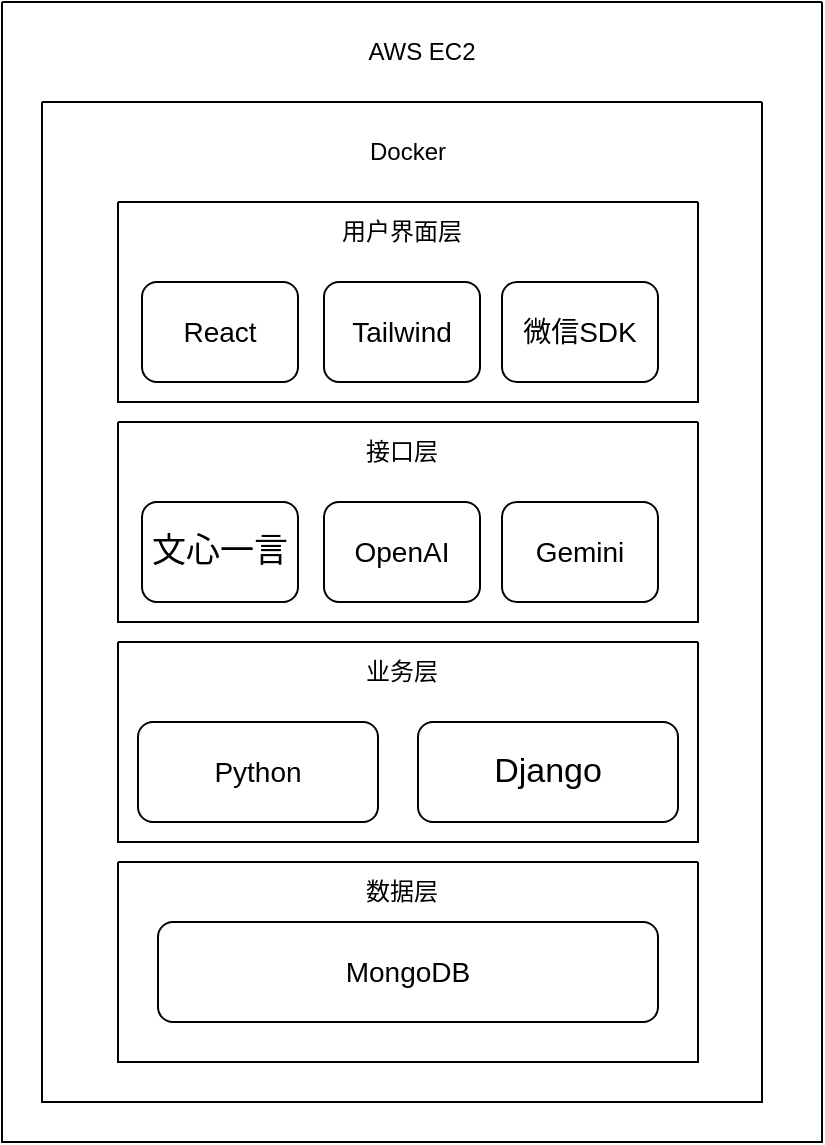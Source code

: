 <mxfile version="24.6.1" type="github">
  <diagram name="第 1 页" id="X41MXDuo40JC-4KFyXnB">
    <mxGraphModel dx="908" dy="674" grid="1" gridSize="10" guides="1" tooltips="1" connect="1" arrows="1" fold="1" page="1" pageScale="1" pageWidth="827" pageHeight="1169" math="0" shadow="0">
      <root>
        <mxCell id="0" />
        <mxCell id="1" parent="0" />
        <mxCell id="Qz5XPLuLtrk1ZnyLcH5y-6" value="" style="swimlane;startSize=0;" vertex="1" parent="1">
          <mxGeometry x="230" y="60" width="410" height="570" as="geometry">
            <mxRectangle x="230" y="60" width="50" height="40" as="alternateBounds" />
          </mxGeometry>
        </mxCell>
        <mxCell id="Qz5XPLuLtrk1ZnyLcH5y-7" value="" style="swimlane;startSize=0;" vertex="1" parent="Qz5XPLuLtrk1ZnyLcH5y-6">
          <mxGeometry x="20" y="50" width="360" height="500" as="geometry">
            <mxRectangle x="20" y="50" width="50" height="40" as="alternateBounds" />
          </mxGeometry>
        </mxCell>
        <mxCell id="Qz5XPLuLtrk1ZnyLcH5y-9" value="Docker" style="text;html=1;align=center;verticalAlign=middle;whiteSpace=wrap;rounded=0;" vertex="1" parent="Qz5XPLuLtrk1ZnyLcH5y-7">
          <mxGeometry x="153" y="10" width="60" height="30" as="geometry" />
        </mxCell>
        <mxCell id="Qz5XPLuLtrk1ZnyLcH5y-11" value="" style="swimlane;startSize=0;" vertex="1" parent="Qz5XPLuLtrk1ZnyLcH5y-7">
          <mxGeometry x="38" y="50" width="290" height="100" as="geometry">
            <mxRectangle x="38" y="50" width="50" height="40" as="alternateBounds" />
          </mxGeometry>
        </mxCell>
        <mxCell id="Qz5XPLuLtrk1ZnyLcH5y-16" value="用户界面层" style="text;html=1;align=center;verticalAlign=middle;whiteSpace=wrap;rounded=0;" vertex="1" parent="Qz5XPLuLtrk1ZnyLcH5y-11">
          <mxGeometry x="92" width="100" height="30" as="geometry" />
        </mxCell>
        <mxCell id="Qz5XPLuLtrk1ZnyLcH5y-2" value="&lt;span style=&quot;font-size: 14px;&quot;&gt;React&lt;/span&gt;" style="rounded=1;whiteSpace=wrap;html=1;horizontal=1;fontSize=17;" vertex="1" parent="Qz5XPLuLtrk1ZnyLcH5y-11">
          <mxGeometry x="12" y="40" width="78" height="50" as="geometry" />
        </mxCell>
        <mxCell id="Qz5XPLuLtrk1ZnyLcH5y-18" value="&lt;span style=&quot;font-size: 14px;&quot;&gt;Tailwind&lt;/span&gt;" style="rounded=1;whiteSpace=wrap;html=1;horizontal=1;fontSize=17;" vertex="1" parent="Qz5XPLuLtrk1ZnyLcH5y-11">
          <mxGeometry x="103" y="40" width="78" height="50" as="geometry" />
        </mxCell>
        <mxCell id="Qz5XPLuLtrk1ZnyLcH5y-19" value="&lt;span style=&quot;font-size: 14px;&quot;&gt;微信SDK&lt;/span&gt;" style="rounded=1;whiteSpace=wrap;html=1;horizontal=1;fontSize=17;" vertex="1" parent="Qz5XPLuLtrk1ZnyLcH5y-11">
          <mxGeometry x="192" y="40" width="78" height="50" as="geometry" />
        </mxCell>
        <mxCell id="Qz5XPLuLtrk1ZnyLcH5y-29" value="" style="swimlane;startSize=0;" vertex="1" parent="Qz5XPLuLtrk1ZnyLcH5y-7">
          <mxGeometry x="38" y="160" width="290" height="100" as="geometry">
            <mxRectangle x="38" y="50" width="50" height="40" as="alternateBounds" />
          </mxGeometry>
        </mxCell>
        <mxCell id="Qz5XPLuLtrk1ZnyLcH5y-30" value="接口层" style="text;html=1;align=center;verticalAlign=middle;whiteSpace=wrap;rounded=0;" vertex="1" parent="Qz5XPLuLtrk1ZnyLcH5y-29">
          <mxGeometry x="92" width="100" height="30" as="geometry" />
        </mxCell>
        <mxCell id="Qz5XPLuLtrk1ZnyLcH5y-31" value="文心一言" style="rounded=1;whiteSpace=wrap;html=1;horizontal=1;fontSize=17;" vertex="1" parent="Qz5XPLuLtrk1ZnyLcH5y-29">
          <mxGeometry x="12" y="40" width="78" height="50" as="geometry" />
        </mxCell>
        <mxCell id="Qz5XPLuLtrk1ZnyLcH5y-32" value="&lt;span style=&quot;font-size: 14px;&quot;&gt;OpenAI&lt;/span&gt;" style="rounded=1;whiteSpace=wrap;html=1;horizontal=1;fontSize=17;" vertex="1" parent="Qz5XPLuLtrk1ZnyLcH5y-29">
          <mxGeometry x="103" y="40" width="78" height="50" as="geometry" />
        </mxCell>
        <mxCell id="Qz5XPLuLtrk1ZnyLcH5y-33" value="&lt;span style=&quot;font-size: 14px;&quot;&gt;Gemini&lt;/span&gt;" style="rounded=1;whiteSpace=wrap;html=1;horizontal=1;fontSize=17;" vertex="1" parent="Qz5XPLuLtrk1ZnyLcH5y-29">
          <mxGeometry x="192" y="40" width="78" height="50" as="geometry" />
        </mxCell>
        <mxCell id="Qz5XPLuLtrk1ZnyLcH5y-34" value="" style="swimlane;startSize=0;" vertex="1" parent="Qz5XPLuLtrk1ZnyLcH5y-7">
          <mxGeometry x="38" y="270" width="290" height="100" as="geometry">
            <mxRectangle x="38" y="50" width="50" height="40" as="alternateBounds" />
          </mxGeometry>
        </mxCell>
        <mxCell id="Qz5XPLuLtrk1ZnyLcH5y-35" value="业务层" style="text;html=1;align=center;verticalAlign=middle;whiteSpace=wrap;rounded=0;" vertex="1" parent="Qz5XPLuLtrk1ZnyLcH5y-34">
          <mxGeometry x="92" width="100" height="30" as="geometry" />
        </mxCell>
        <mxCell id="Qz5XPLuLtrk1ZnyLcH5y-36" value="Django" style="rounded=1;whiteSpace=wrap;html=1;horizontal=1;fontSize=17;" vertex="1" parent="Qz5XPLuLtrk1ZnyLcH5y-34">
          <mxGeometry x="150" y="40" width="130" height="50" as="geometry" />
        </mxCell>
        <mxCell id="Qz5XPLuLtrk1ZnyLcH5y-37" value="&lt;span style=&quot;font-size: 14px;&quot;&gt;Python&lt;/span&gt;" style="rounded=1;whiteSpace=wrap;html=1;horizontal=1;fontSize=17;" vertex="1" parent="Qz5XPLuLtrk1ZnyLcH5y-34">
          <mxGeometry x="10" y="40" width="120" height="50" as="geometry" />
        </mxCell>
        <mxCell id="Qz5XPLuLtrk1ZnyLcH5y-40" value="" style="swimlane;startSize=0;" vertex="1" parent="Qz5XPLuLtrk1ZnyLcH5y-7">
          <mxGeometry x="38" y="380" width="290" height="100" as="geometry">
            <mxRectangle x="38" y="50" width="50" height="40" as="alternateBounds" />
          </mxGeometry>
        </mxCell>
        <mxCell id="Qz5XPLuLtrk1ZnyLcH5y-41" value="数据层" style="text;html=1;align=center;verticalAlign=middle;whiteSpace=wrap;rounded=0;" vertex="1" parent="Qz5XPLuLtrk1ZnyLcH5y-40">
          <mxGeometry x="92" width="100" height="30" as="geometry" />
        </mxCell>
        <mxCell id="Qz5XPLuLtrk1ZnyLcH5y-43" value="&lt;span style=&quot;font-size: 14px;&quot;&gt;MongoDB&lt;/span&gt;" style="rounded=1;whiteSpace=wrap;html=1;horizontal=1;fontSize=17;" vertex="1" parent="Qz5XPLuLtrk1ZnyLcH5y-40">
          <mxGeometry x="20" y="30" width="250" height="50" as="geometry" />
        </mxCell>
        <mxCell id="Qz5XPLuLtrk1ZnyLcH5y-8" value="AWS EC2" style="text;html=1;align=center;verticalAlign=middle;whiteSpace=wrap;rounded=0;" vertex="1" parent="Qz5XPLuLtrk1ZnyLcH5y-6">
          <mxGeometry x="180" y="10" width="60" height="30" as="geometry" />
        </mxCell>
      </root>
    </mxGraphModel>
  </diagram>
</mxfile>
